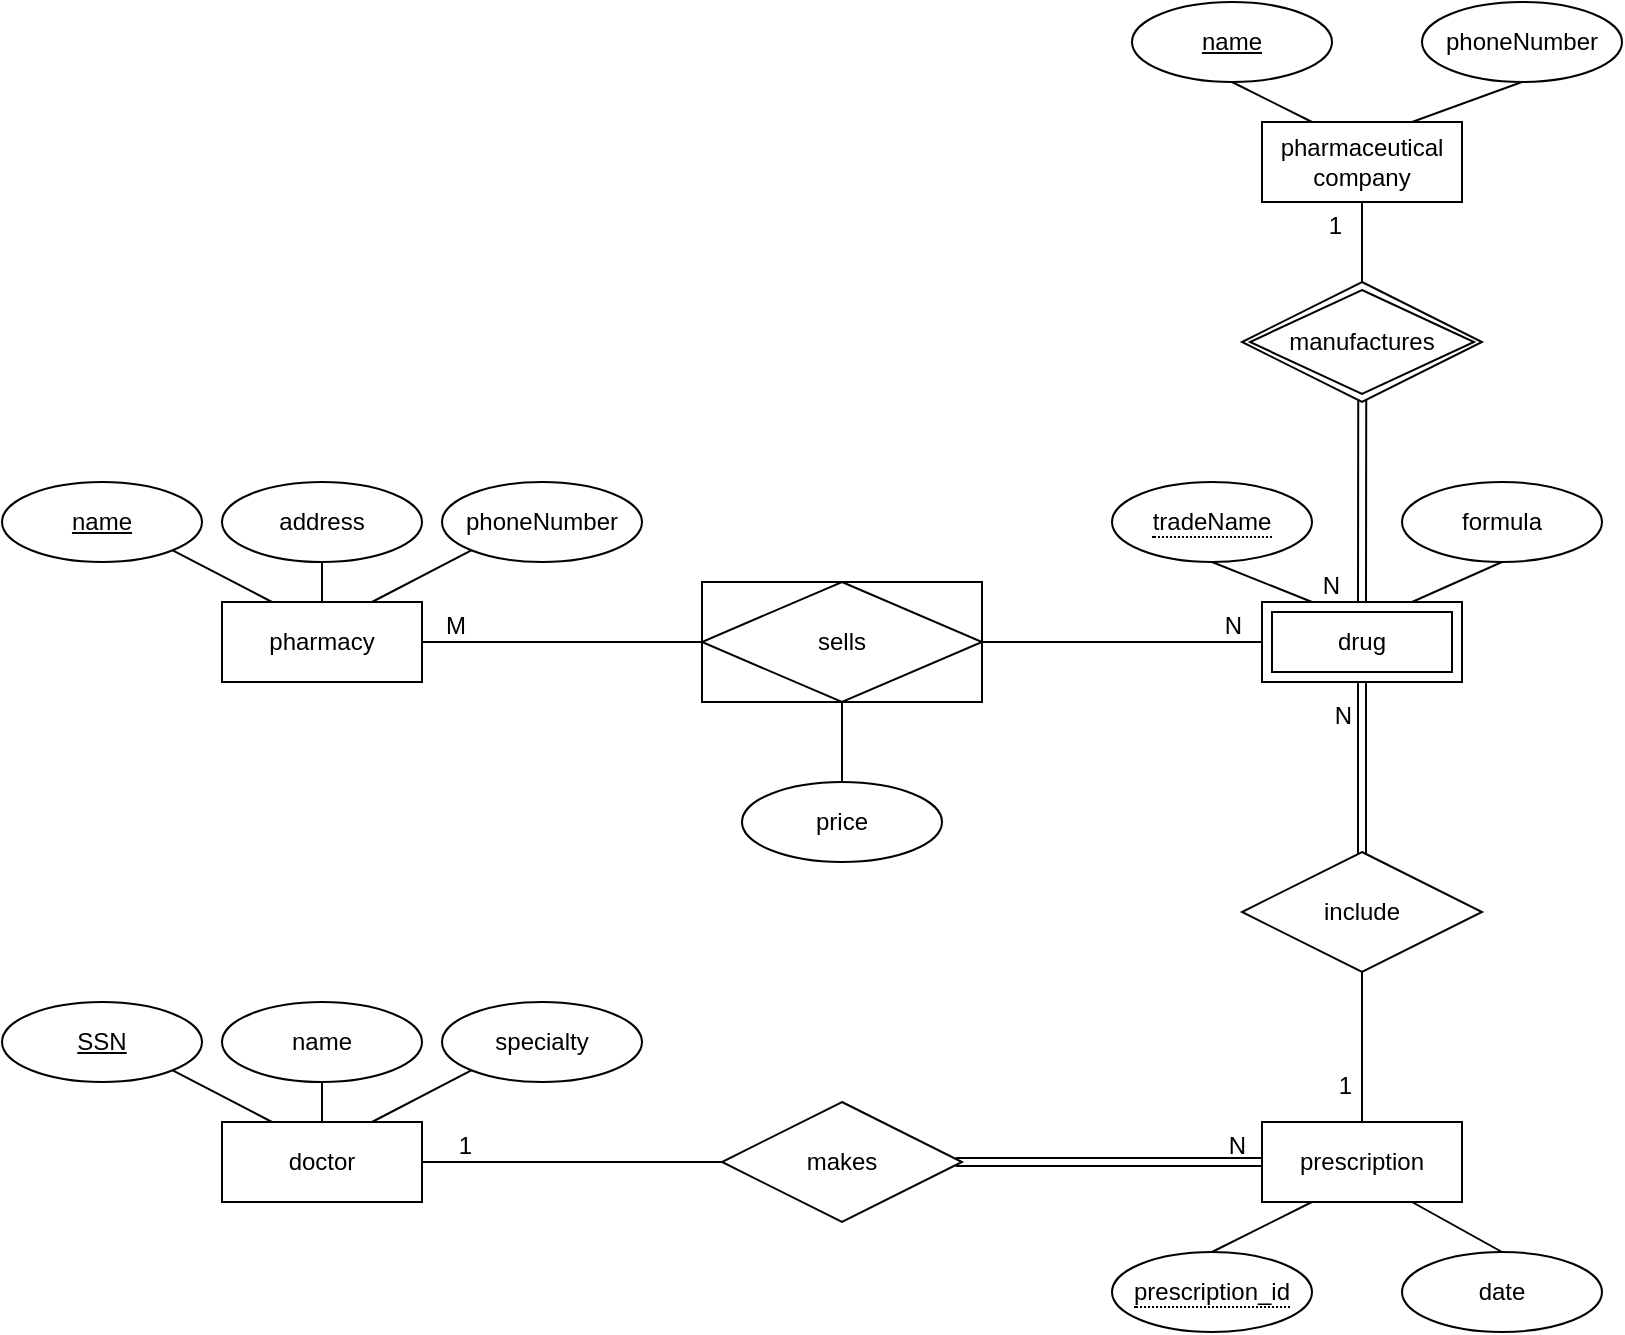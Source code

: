 <mxfile version="14.4.9" type="device"><diagram id="R2lEEEUBdFMjLlhIrx00" name="Page-1"><mxGraphModel dx="1422" dy="763" grid="1" gridSize="10" guides="1" tooltips="1" connect="1" arrows="1" fold="1" page="1" pageScale="1" pageWidth="1100" pageHeight="850" math="0" shadow="0" extFonts="Permanent Marker^https://fonts.googleapis.com/css?family=Permanent+Marker"><root><mxCell id="0"/><mxCell id="1" parent="0"/><mxCell id="ppnzW-AwBqLWWDxreT5Y-1" value="doctor" style="whiteSpace=wrap;html=1;align=center;" parent="1" vertex="1"><mxGeometry x="255" y="685" width="100" height="40" as="geometry"/></mxCell><mxCell id="ppnzW-AwBqLWWDxreT5Y-2" value="SSN" style="ellipse;whiteSpace=wrap;html=1;align=center;fontStyle=4;" parent="1" vertex="1"><mxGeometry x="145" y="625" width="100" height="40" as="geometry"/></mxCell><mxCell id="ppnzW-AwBqLWWDxreT5Y-3" value="specialty" style="ellipse;whiteSpace=wrap;html=1;align=center;" parent="1" vertex="1"><mxGeometry x="365" y="625" width="100" height="40" as="geometry"/></mxCell><mxCell id="ppnzW-AwBqLWWDxreT5Y-4" value="" style="endArrow=none;html=1;rounded=0;entryX=0.25;entryY=0;entryDx=0;entryDy=0;exitX=1;exitY=1;exitDx=0;exitDy=0;" parent="1" source="ppnzW-AwBqLWWDxreT5Y-2" target="ppnzW-AwBqLWWDxreT5Y-1" edge="1"><mxGeometry relative="1" as="geometry"><mxPoint x="325" y="795" as="sourcePoint"/><mxPoint x="485" y="795" as="targetPoint"/></mxGeometry></mxCell><mxCell id="ppnzW-AwBqLWWDxreT5Y-5" value="" style="endArrow=none;html=1;rounded=0;entryX=0;entryY=1;entryDx=0;entryDy=0;exitX=0.75;exitY=0;exitDx=0;exitDy=0;" parent="1" source="ppnzW-AwBqLWWDxreT5Y-1" target="ppnzW-AwBqLWWDxreT5Y-3" edge="1"><mxGeometry relative="1" as="geometry"><mxPoint x="415" y="805" as="sourcePoint"/><mxPoint x="575" y="805" as="targetPoint"/></mxGeometry></mxCell><mxCell id="ppnzW-AwBqLWWDxreT5Y-6" value="name" style="ellipse;whiteSpace=wrap;html=1;align=center;" parent="1" vertex="1"><mxGeometry x="255" y="625" width="100" height="40" as="geometry"/></mxCell><mxCell id="ppnzW-AwBqLWWDxreT5Y-7" value="" style="endArrow=none;html=1;rounded=0;exitX=0.5;exitY=0;exitDx=0;exitDy=0;entryX=0.5;entryY=1;entryDx=0;entryDy=0;" parent="1" source="ppnzW-AwBqLWWDxreT5Y-1" target="ppnzW-AwBqLWWDxreT5Y-6" edge="1"><mxGeometry relative="1" as="geometry"><mxPoint x="345" y="985" as="sourcePoint"/><mxPoint x="505" y="985" as="targetPoint"/></mxGeometry></mxCell><mxCell id="ppnzW-AwBqLWWDxreT5Y-8" value="&lt;div&gt;pharmaceutical&lt;/div&gt;&lt;div&gt;company&lt;br&gt;&lt;/div&gt;" style="whiteSpace=wrap;html=1;align=center;" parent="1" vertex="1"><mxGeometry x="775" y="185" width="100" height="40" as="geometry"/></mxCell><mxCell id="ppnzW-AwBqLWWDxreT5Y-9" value="name" style="ellipse;whiteSpace=wrap;html=1;align=center;fontStyle=4;" parent="1" vertex="1"><mxGeometry x="710" y="125" width="100" height="40" as="geometry"/></mxCell><mxCell id="ppnzW-AwBqLWWDxreT5Y-10" value="phoneNumber" style="ellipse;whiteSpace=wrap;html=1;align=center;" parent="1" vertex="1"><mxGeometry x="855" y="125" width="100" height="40" as="geometry"/></mxCell><mxCell id="ppnzW-AwBqLWWDxreT5Y-11" value="" style="endArrow=none;html=1;rounded=0;entryX=0.25;entryY=0;entryDx=0;entryDy=0;exitX=0.5;exitY=1;exitDx=0;exitDy=0;" parent="1" source="ppnzW-AwBqLWWDxreT5Y-9" target="ppnzW-AwBqLWWDxreT5Y-8" edge="1"><mxGeometry relative="1" as="geometry"><mxPoint x="795" y="255" as="sourcePoint"/><mxPoint x="955" y="255" as="targetPoint"/></mxGeometry></mxCell><mxCell id="ppnzW-AwBqLWWDxreT5Y-13" value="" style="endArrow=none;html=1;rounded=0;entryX=0.5;entryY=1;entryDx=0;entryDy=0;exitX=0.75;exitY=0;exitDx=0;exitDy=0;" parent="1" source="ppnzW-AwBqLWWDxreT5Y-8" target="ppnzW-AwBqLWWDxreT5Y-10" edge="1"><mxGeometry relative="1" as="geometry"><mxPoint x="745" y="355" as="sourcePoint"/><mxPoint x="905" y="355" as="targetPoint"/></mxGeometry></mxCell><mxCell id="ppnzW-AwBqLWWDxreT5Y-16" value="formula" style="ellipse;whiteSpace=wrap;html=1;align=center;" parent="1" vertex="1"><mxGeometry x="845" y="365" width="100" height="40" as="geometry"/></mxCell><mxCell id="ppnzW-AwBqLWWDxreT5Y-18" value="" style="endArrow=none;html=1;rounded=0;exitX=0.75;exitY=0;exitDx=0;exitDy=0;entryX=0.5;entryY=1;entryDx=0;entryDy=0;" parent="1" source="ppnzW-AwBqLWWDxreT5Y-21" target="ppnzW-AwBqLWWDxreT5Y-16" edge="1"><mxGeometry relative="1" as="geometry"><mxPoint x="850" y="425" as="sourcePoint"/><mxPoint x="935" y="545" as="targetPoint"/></mxGeometry></mxCell><mxCell id="ppnzW-AwBqLWWDxreT5Y-19" value="" style="endArrow=none;html=1;rounded=0;exitX=0.5;exitY=1;exitDx=0;exitDy=0;entryX=0.25;entryY=0;entryDx=0;entryDy=0;" parent="1" source="5XYWo1HdpvrQzr0lTAoq-23" target="ppnzW-AwBqLWWDxreT5Y-21" edge="1"><mxGeometry relative="1" as="geometry"><mxPoint x="747.5" y="405" as="sourcePoint"/><mxPoint x="800" y="425" as="targetPoint"/></mxGeometry></mxCell><mxCell id="ppnzW-AwBqLWWDxreT5Y-20" value="manufactures" style="shape=rhombus;double=1;perimeter=rhombusPerimeter;whiteSpace=wrap;html=1;align=center;" parent="1" vertex="1"><mxGeometry x="765" y="265" width="120" height="60" as="geometry"/></mxCell><mxCell id="ppnzW-AwBqLWWDxreT5Y-21" value="drug" style="shape=ext;margin=3;double=1;whiteSpace=wrap;html=1;align=center;" parent="1" vertex="1"><mxGeometry x="775" y="425" width="100" height="40" as="geometry"/></mxCell><mxCell id="ppnzW-AwBqLWWDxreT5Y-22" value="" style="shape=link;html=1;rounded=0;entryX=0.5;entryY=0;entryDx=0;entryDy=0;exitX=0.501;exitY=0.979;exitDx=0;exitDy=0;exitPerimeter=0;" parent="1" source="ppnzW-AwBqLWWDxreT5Y-20" target="ppnzW-AwBqLWWDxreT5Y-21" edge="1"><mxGeometry relative="1" as="geometry"><mxPoint x="545" y="495" as="sourcePoint"/><mxPoint x="705" y="495" as="targetPoint"/></mxGeometry></mxCell><mxCell id="ppnzW-AwBqLWWDxreT5Y-23" value="N" style="resizable=0;html=1;align=right;verticalAlign=bottom;" parent="ppnzW-AwBqLWWDxreT5Y-22" connectable="0" vertex="1"><mxGeometry x="1" relative="1" as="geometry"><mxPoint x="-10" y="-0.17" as="offset"/></mxGeometry></mxCell><mxCell id="ppnzW-AwBqLWWDxreT5Y-26" value="" style="endArrow=none;html=1;rounded=0;entryX=0.5;entryY=1;entryDx=0;entryDy=0;exitX=0.5;exitY=0;exitDx=0;exitDy=0;" parent="1" source="ppnzW-AwBqLWWDxreT5Y-20" target="ppnzW-AwBqLWWDxreT5Y-8" edge="1"><mxGeometry relative="1" as="geometry"><mxPoint x="585" y="265" as="sourcePoint"/><mxPoint x="745" y="265" as="targetPoint"/></mxGeometry></mxCell><mxCell id="ppnzW-AwBqLWWDxreT5Y-27" value="1" style="resizable=0;html=1;align=right;verticalAlign=bottom;" parent="ppnzW-AwBqLWWDxreT5Y-26" connectable="0" vertex="1"><mxGeometry x="1" relative="1" as="geometry"><mxPoint x="-10" y="20" as="offset"/></mxGeometry></mxCell><mxCell id="ppnzW-AwBqLWWDxreT5Y-28" value="pharmacy" style="whiteSpace=wrap;html=1;align=center;" parent="1" vertex="1"><mxGeometry x="255" y="425" width="100" height="40" as="geometry"/></mxCell><mxCell id="ppnzW-AwBqLWWDxreT5Y-29" value="name" style="ellipse;whiteSpace=wrap;html=1;align=center;fontStyle=4;" parent="1" vertex="1"><mxGeometry x="145" y="365" width="100" height="40" as="geometry"/></mxCell><mxCell id="ppnzW-AwBqLWWDxreT5Y-31" value="price" style="ellipse;whiteSpace=wrap;html=1;align=center;" parent="1" vertex="1"><mxGeometry x="515" y="515" width="100" height="40" as="geometry"/></mxCell><mxCell id="ppnzW-AwBqLWWDxreT5Y-32" value="" style="endArrow=none;html=1;rounded=0;entryX=0.5;entryY=1;entryDx=0;entryDy=0;exitX=0.5;exitY=0;exitDx=0;exitDy=0;" parent="1" source="ppnzW-AwBqLWWDxreT5Y-31" target="ppnzW-AwBqLWWDxreT5Y-38" edge="1"><mxGeometry relative="1" as="geometry"><mxPoint x="155" y="225" as="sourcePoint"/><mxPoint x="565" y="475.0" as="targetPoint"/></mxGeometry></mxCell><mxCell id="ppnzW-AwBqLWWDxreT5Y-33" value="address" style="ellipse;whiteSpace=wrap;html=1;align=center;" parent="1" vertex="1"><mxGeometry x="255" y="365" width="100" height="40" as="geometry"/></mxCell><mxCell id="ppnzW-AwBqLWWDxreT5Y-34" value="phoneNumber" style="ellipse;whiteSpace=wrap;html=1;align=center;" parent="1" vertex="1"><mxGeometry x="365" y="365" width="100" height="40" as="geometry"/></mxCell><mxCell id="ppnzW-AwBqLWWDxreT5Y-35" value="" style="endArrow=none;html=1;rounded=0;entryX=0.25;entryY=0;entryDx=0;entryDy=0;exitX=1;exitY=1;exitDx=0;exitDy=0;" parent="1" source="ppnzW-AwBqLWWDxreT5Y-29" target="ppnzW-AwBqLWWDxreT5Y-28" edge="1"><mxGeometry relative="1" as="geometry"><mxPoint x="195" y="495" as="sourcePoint"/><mxPoint x="355" y="495" as="targetPoint"/></mxGeometry></mxCell><mxCell id="ppnzW-AwBqLWWDxreT5Y-36" value="" style="endArrow=none;html=1;rounded=0;entryX=0.5;entryY=1;entryDx=0;entryDy=0;" parent="1" source="ppnzW-AwBqLWWDxreT5Y-28" target="ppnzW-AwBqLWWDxreT5Y-33" edge="1"><mxGeometry relative="1" as="geometry"><mxPoint x="255" y="495" as="sourcePoint"/><mxPoint x="415" y="495" as="targetPoint"/></mxGeometry></mxCell><mxCell id="ppnzW-AwBqLWWDxreT5Y-37" value="" style="endArrow=none;html=1;rounded=0;entryX=0;entryY=1;entryDx=0;entryDy=0;exitX=0.75;exitY=0;exitDx=0;exitDy=0;" parent="1" source="ppnzW-AwBqLWWDxreT5Y-28" target="ppnzW-AwBqLWWDxreT5Y-34" edge="1"><mxGeometry relative="1" as="geometry"><mxPoint x="295" y="515" as="sourcePoint"/><mxPoint x="455" y="515" as="targetPoint"/></mxGeometry></mxCell><mxCell id="ppnzW-AwBqLWWDxreT5Y-38" value="sells" style="shape=associativeEntity;whiteSpace=wrap;html=1;align=center;" parent="1" vertex="1"><mxGeometry x="495" y="415" width="140" height="60" as="geometry"/></mxCell><mxCell id="5XYWo1HdpvrQzr0lTAoq-1" value="" style="endArrow=none;html=1;rounded=0;entryX=0;entryY=0.5;entryDx=0;entryDy=0;exitX=1;exitY=0.5;exitDx=0;exitDy=0;" edge="1" parent="1" source="ppnzW-AwBqLWWDxreT5Y-28" target="ppnzW-AwBqLWWDxreT5Y-38"><mxGeometry relative="1" as="geometry"><mxPoint x="295" y="635" as="sourcePoint"/><mxPoint x="455" y="635" as="targetPoint"/></mxGeometry></mxCell><mxCell id="5XYWo1HdpvrQzr0lTAoq-2" value="M" style="resizable=0;html=1;align=left;verticalAlign=bottom;" connectable="0" vertex="1" parent="5XYWo1HdpvrQzr0lTAoq-1"><mxGeometry x="-1" relative="1" as="geometry"><mxPoint x="10" as="offset"/></mxGeometry></mxCell><mxCell id="5XYWo1HdpvrQzr0lTAoq-4" value="" style="endArrow=none;html=1;rounded=0;entryX=0;entryY=0.5;entryDx=0;entryDy=0;exitX=1;exitY=0.5;exitDx=0;exitDy=0;" edge="1" parent="1" source="ppnzW-AwBqLWWDxreT5Y-38" target="ppnzW-AwBqLWWDxreT5Y-21"><mxGeometry relative="1" as="geometry"><mxPoint x="505" y="635" as="sourcePoint"/><mxPoint x="665" y="635" as="targetPoint"/></mxGeometry></mxCell><mxCell id="5XYWo1HdpvrQzr0lTAoq-5" value="N" style="resizable=0;html=1;align=right;verticalAlign=bottom;" connectable="0" vertex="1" parent="5XYWo1HdpvrQzr0lTAoq-4"><mxGeometry x="1" relative="1" as="geometry"><mxPoint x="-10" as="offset"/></mxGeometry></mxCell><mxCell id="5XYWo1HdpvrQzr0lTAoq-7" value="prescription" style="whiteSpace=wrap;html=1;align=center;" vertex="1" parent="1"><mxGeometry x="775" y="685" width="100" height="40" as="geometry"/></mxCell><mxCell id="5XYWo1HdpvrQzr0lTAoq-9" value="date" style="ellipse;whiteSpace=wrap;html=1;align=center;" vertex="1" parent="1"><mxGeometry x="845" y="750" width="100" height="40" as="geometry"/></mxCell><mxCell id="5XYWo1HdpvrQzr0lTAoq-10" value="" style="endArrow=none;html=1;rounded=0;entryX=0.25;entryY=1;entryDx=0;entryDy=0;exitX=0.5;exitY=0;exitDx=0;exitDy=0;" edge="1" parent="1" source="5XYWo1HdpvrQzr0lTAoq-24" target="5XYWo1HdpvrQzr0lTAoq-7"><mxGeometry relative="1" as="geometry"><mxPoint x="782.733" y="755.809" as="sourcePoint"/><mxPoint x="662.5" y="700" as="targetPoint"/></mxGeometry></mxCell><mxCell id="5XYWo1HdpvrQzr0lTAoq-11" value="" style="endArrow=none;html=1;rounded=0;entryX=0.5;entryY=0;entryDx=0;entryDy=0;exitX=0.75;exitY=1;exitDx=0;exitDy=0;" edge="1" parent="1" source="5XYWo1HdpvrQzr0lTAoq-7" target="5XYWo1HdpvrQzr0lTAoq-9"><mxGeometry relative="1" as="geometry"><mxPoint x="602.5" y="660" as="sourcePoint"/><mxPoint x="762.5" y="660" as="targetPoint"/></mxGeometry></mxCell><mxCell id="5XYWo1HdpvrQzr0lTAoq-12" value="makes" style="shape=rhombus;perimeter=rhombusPerimeter;whiteSpace=wrap;html=1;align=center;" vertex="1" parent="1"><mxGeometry x="505" y="675" width="120" height="60" as="geometry"/></mxCell><mxCell id="5XYWo1HdpvrQzr0lTAoq-13" value="" style="endArrow=none;html=1;rounded=0;entryX=1;entryY=0.5;entryDx=0;entryDy=0;exitX=0;exitY=0.5;exitDx=0;exitDy=0;" edge="1" parent="1" source="5XYWo1HdpvrQzr0lTAoq-12" target="ppnzW-AwBqLWWDxreT5Y-1"><mxGeometry relative="1" as="geometry"><mxPoint x="280" y="780" as="sourcePoint"/><mxPoint x="440" y="780" as="targetPoint"/></mxGeometry></mxCell><mxCell id="5XYWo1HdpvrQzr0lTAoq-14" value="1" style="resizable=0;html=1;align=right;verticalAlign=bottom;" connectable="0" vertex="1" parent="5XYWo1HdpvrQzr0lTAoq-13"><mxGeometry x="1" relative="1" as="geometry"><mxPoint x="25" as="offset"/></mxGeometry></mxCell><mxCell id="5XYWo1HdpvrQzr0lTAoq-15" value="" style="shape=link;html=1;rounded=0;entryX=0;entryY=0.5;entryDx=0;entryDy=0;exitX=0.974;exitY=0.5;exitDx=0;exitDy=0;exitPerimeter=0;" edge="1" parent="1" source="5XYWo1HdpvrQzr0lTAoq-12" target="5XYWo1HdpvrQzr0lTAoq-7"><mxGeometry relative="1" as="geometry"><mxPoint x="470" y="760" as="sourcePoint"/><mxPoint x="630" y="760" as="targetPoint"/></mxGeometry></mxCell><mxCell id="5XYWo1HdpvrQzr0lTAoq-16" value="N" style="resizable=0;html=1;align=right;verticalAlign=bottom;" connectable="0" vertex="1" parent="5XYWo1HdpvrQzr0lTAoq-15"><mxGeometry x="1" relative="1" as="geometry"><mxPoint x="-7.88" as="offset"/></mxGeometry></mxCell><mxCell id="5XYWo1HdpvrQzr0lTAoq-17" value="include" style="shape=rhombus;perimeter=rhombusPerimeter;whiteSpace=wrap;html=1;align=center;" vertex="1" parent="1"><mxGeometry x="765" y="550" width="120" height="60" as="geometry"/></mxCell><mxCell id="5XYWo1HdpvrQzr0lTAoq-18" value="" style="shape=link;html=1;rounded=0;entryX=0.5;entryY=1;entryDx=0;entryDy=0;exitX=0.5;exitY=0.024;exitDx=0;exitDy=0;exitPerimeter=0;" edge="1" parent="1" source="5XYWo1HdpvrQzr0lTAoq-17" target="ppnzW-AwBqLWWDxreT5Y-21"><mxGeometry relative="1" as="geometry"><mxPoint x="710" y="510" as="sourcePoint"/><mxPoint x="870" y="510" as="targetPoint"/></mxGeometry></mxCell><mxCell id="5XYWo1HdpvrQzr0lTAoq-19" value="N" style="resizable=0;html=1;align=right;verticalAlign=bottom;" connectable="0" vertex="1" parent="5XYWo1HdpvrQzr0lTAoq-18"><mxGeometry x="1" relative="1" as="geometry"><mxPoint x="-5" y="25.23" as="offset"/></mxGeometry></mxCell><mxCell id="5XYWo1HdpvrQzr0lTAoq-20" value="" style="endArrow=none;html=1;rounded=0;entryX=0.5;entryY=0;entryDx=0;entryDy=0;exitX=0.5;exitY=1;exitDx=0;exitDy=0;" edge="1" parent="1" source="5XYWo1HdpvrQzr0lTAoq-17" target="5XYWo1HdpvrQzr0lTAoq-7"><mxGeometry relative="1" as="geometry"><mxPoint x="660" y="640" as="sourcePoint"/><mxPoint x="820" y="640" as="targetPoint"/><Array as="points"/></mxGeometry></mxCell><mxCell id="5XYWo1HdpvrQzr0lTAoq-21" value="1" style="resizable=0;html=1;align=right;verticalAlign=bottom;" connectable="0" vertex="1" parent="5XYWo1HdpvrQzr0lTAoq-20"><mxGeometry x="1" relative="1" as="geometry"><mxPoint x="-5" y="-10" as="offset"/></mxGeometry></mxCell><mxCell id="5XYWo1HdpvrQzr0lTAoq-23" value="&lt;span style=&quot;border-bottom: 1px dotted&quot;&gt;tradeName&lt;/span&gt;" style="ellipse;whiteSpace=wrap;html=1;align=center;" vertex="1" parent="1"><mxGeometry x="700" y="365" width="100" height="40" as="geometry"/></mxCell><mxCell id="5XYWo1HdpvrQzr0lTAoq-24" value="&lt;span style=&quot;border-bottom: 1px dotted&quot;&gt;prescription_id&lt;/span&gt;" style="ellipse;whiteSpace=wrap;html=1;align=center;" vertex="1" parent="1"><mxGeometry x="700" y="750" width="100" height="40" as="geometry"/></mxCell></root></mxGraphModel></diagram></mxfile>